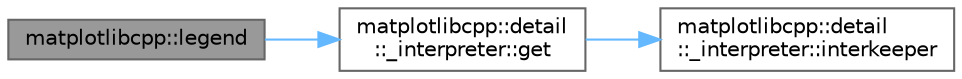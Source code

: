 digraph "matplotlibcpp::legend"
{
 // LATEX_PDF_SIZE
  bgcolor="transparent";
  edge [fontname=Helvetica,fontsize=10,labelfontname=Helvetica,labelfontsize=10];
  node [fontname=Helvetica,fontsize=10,shape=box,height=0.2,width=0.4];
  rankdir="LR";
  Node1 [id="Node000001",label="matplotlibcpp::legend",height=0.2,width=0.4,color="gray40", fillcolor="grey60", style="filled", fontcolor="black",tooltip=" "];
  Node1 -> Node2 [id="edge3_Node000001_Node000002",color="steelblue1",style="solid",tooltip=" "];
  Node2 [id="Node000002",label="matplotlibcpp::detail\l::_interpreter::get",height=0.2,width=0.4,color="grey40", fillcolor="white", style="filled",URL="$structmatplotlibcpp_1_1detail_1_1__interpreter.html#a46fa5e29f74065df085dd3a808fa4dc4",tooltip=" "];
  Node2 -> Node3 [id="edge4_Node000002_Node000003",color="steelblue1",style="solid",tooltip=" "];
  Node3 [id="Node000003",label="matplotlibcpp::detail\l::_interpreter::interkeeper",height=0.2,width=0.4,color="grey40", fillcolor="white", style="filled",URL="$structmatplotlibcpp_1_1detail_1_1__interpreter.html#a32cb66eeebd22a4b8477aa682163ec2b",tooltip=" "];
}
